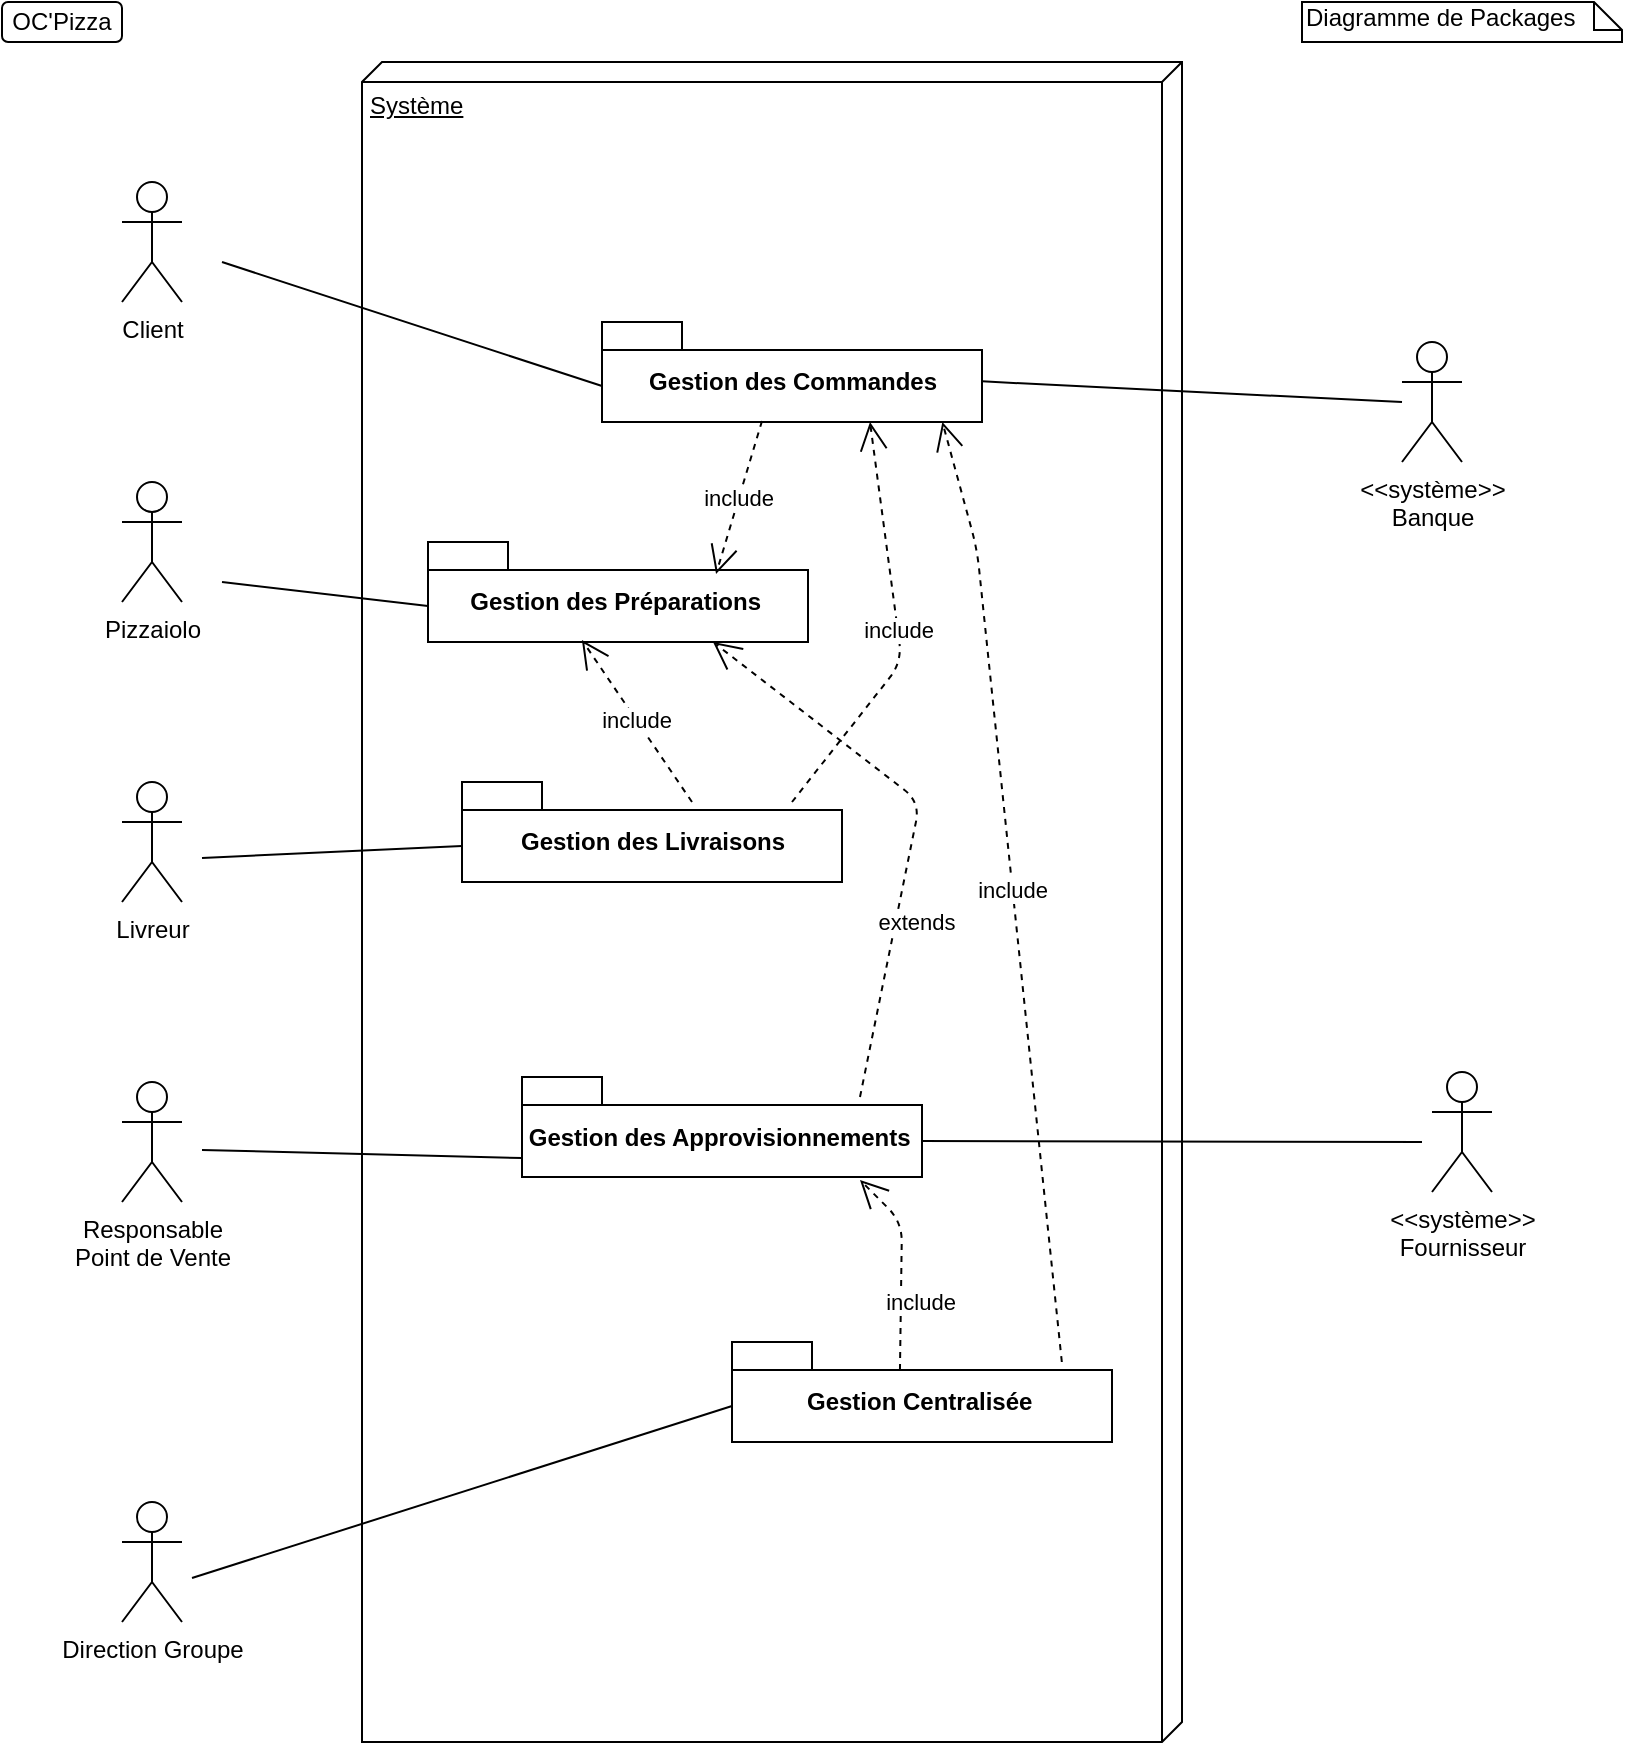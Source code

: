 <mxfile version="12.2.6" type="device" pages="1"><diagram id="ZVZr_ygmx5iWLDqqZzpk" name="Page-1"><mxGraphModel dx="1163" dy="645" grid="1" gridSize="10" guides="1" tooltips="1" connect="1" arrows="1" fold="1" page="1" pageScale="1" pageWidth="827" pageHeight="1169" math="0" shadow="0"><root><mxCell id="0"/><mxCell id="1" parent="0"/><mxCell id="j5gkcrr4GtRnIzvSabDF-7" value="Système" style="verticalAlign=top;align=left;spacingTop=8;spacingLeft=2;spacingRight=12;shape=cube;size=10;direction=south;fontStyle=4;html=1;" vertex="1" parent="1"><mxGeometry x="190" y="40" width="410" height="840" as="geometry"/></mxCell><mxCell id="HdKIo4G3xb_w0U2Cbs_q-2" value="OC'Pizza" style="rounded=1;whiteSpace=wrap;html=1;" parent="1" vertex="1"><mxGeometry x="10" y="10" width="60" height="20" as="geometry"/></mxCell><mxCell id="HdKIo4G3xb_w0U2Cbs_q-4" value="Diagramme de Packages" style="shape=note;whiteSpace=wrap;html=1;size=14;verticalAlign=top;align=left;spacingTop=-6;" parent="1" vertex="1"><mxGeometry x="660" y="10" width="160" height="20" as="geometry"/></mxCell><mxCell id="HdKIo4G3xb_w0U2Cbs_q-5" value="Client" style="shape=umlActor;verticalLabelPosition=bottom;labelBackgroundColor=#ffffff;verticalAlign=top;html=1;" parent="1" vertex="1"><mxGeometry x="70" y="100" width="30" height="60" as="geometry"/></mxCell><mxCell id="HdKIo4G3xb_w0U2Cbs_q-6" value="Gestion des Commandes" style="shape=folder;fontStyle=1;spacingTop=10;tabWidth=40;tabHeight=14;tabPosition=left;html=1;" parent="1" vertex="1"><mxGeometry x="310" y="170" width="190" height="50" as="geometry"/></mxCell><mxCell id="HdKIo4G3xb_w0U2Cbs_q-7" value="Livreur" style="shape=umlActor;verticalLabelPosition=bottom;labelBackgroundColor=#ffffff;verticalAlign=top;html=1;" parent="1" vertex="1"><mxGeometry x="70" y="400" width="30" height="60" as="geometry"/></mxCell><mxCell id="HdKIo4G3xb_w0U2Cbs_q-8" value="Pizzaiolo" style="shape=umlActor;verticalLabelPosition=bottom;labelBackgroundColor=#ffffff;verticalAlign=top;html=1;" parent="1" vertex="1"><mxGeometry x="70" y="250" width="30" height="60" as="geometry"/></mxCell><mxCell id="HdKIo4G3xb_w0U2Cbs_q-9" value="Gestion des Préparations&amp;nbsp;" style="shape=folder;fontStyle=1;spacingTop=10;tabWidth=40;tabHeight=14;tabPosition=left;html=1;" parent="1" vertex="1"><mxGeometry x="223" y="280" width="190" height="50" as="geometry"/></mxCell><mxCell id="HdKIo4G3xb_w0U2Cbs_q-12" value="Responsable&lt;br&gt;Point de Vente" style="shape=umlActor;verticalLabelPosition=bottom;labelBackgroundColor=#ffffff;verticalAlign=top;html=1;" parent="1" vertex="1"><mxGeometry x="70" y="550" width="30" height="60" as="geometry"/></mxCell><mxCell id="HdKIo4G3xb_w0U2Cbs_q-14" value="Gestion des Approvisionnements&amp;nbsp;" style="shape=folder;fontStyle=1;spacingTop=10;tabWidth=40;tabHeight=14;tabPosition=left;html=1;" parent="1" vertex="1"><mxGeometry x="270" y="547.5" width="200" height="50" as="geometry"/></mxCell><mxCell id="HdKIo4G3xb_w0U2Cbs_q-15" value="Direction Groupe" style="shape=umlActor;verticalLabelPosition=bottom;labelBackgroundColor=#ffffff;verticalAlign=top;html=1;" parent="1" vertex="1"><mxGeometry x="70" y="760" width="30" height="60" as="geometry"/></mxCell><mxCell id="HdKIo4G3xb_w0U2Cbs_q-16" value="Gestion Centralisée&amp;nbsp;" style="shape=folder;fontStyle=1;spacingTop=10;tabWidth=40;tabHeight=14;tabPosition=left;html=1;" parent="1" vertex="1"><mxGeometry x="375" y="680" width="190" height="50" as="geometry"/></mxCell><mxCell id="HdKIo4G3xb_w0U2Cbs_q-17" value="&amp;lt;&amp;lt;système&amp;gt;&amp;gt;&lt;br&gt;Banque" style="shape=umlActor;verticalLabelPosition=bottom;labelBackgroundColor=#ffffff;verticalAlign=top;html=1;" parent="1" vertex="1"><mxGeometry x="710" y="180" width="30" height="60" as="geometry"/></mxCell><mxCell id="IxdatQecGYE1X899Vrqu-1" value="Gestion des Livraisons" style="shape=folder;fontStyle=1;spacingTop=10;tabWidth=40;tabHeight=14;tabPosition=left;html=1;" parent="1" vertex="1"><mxGeometry x="240" y="400" width="190" height="50" as="geometry"/></mxCell><mxCell id="IxdatQecGYE1X899Vrqu-2" value="" style="endArrow=none;html=1;entryX=0;entryY=0;entryDx=0;entryDy=32;entryPerimeter=0;" parent="1" target="HdKIo4G3xb_w0U2Cbs_q-6" edge="1"><mxGeometry width="50" height="50" relative="1" as="geometry"><mxPoint x="120" y="140" as="sourcePoint"/><mxPoint x="170" y="90" as="targetPoint"/><Array as="points"/></mxGeometry></mxCell><mxCell id="IxdatQecGYE1X899Vrqu-3" value="" style="endArrow=none;html=1;entryX=0;entryY=0;entryDx=0;entryDy=32;entryPerimeter=0;" parent="1" target="HdKIo4G3xb_w0U2Cbs_q-9" edge="1"><mxGeometry width="50" height="50" relative="1" as="geometry"><mxPoint x="120" y="300" as="sourcePoint"/><mxPoint x="310" y="359.52" as="targetPoint"/><Array as="points"/></mxGeometry></mxCell><mxCell id="IxdatQecGYE1X899Vrqu-4" value="" style="endArrow=none;html=1;entryX=0;entryY=0;entryDx=0;entryDy=32;entryPerimeter=0;" parent="1" target="IxdatQecGYE1X899Vrqu-1" edge="1"><mxGeometry width="50" height="50" relative="1" as="geometry"><mxPoint x="110" y="438" as="sourcePoint"/><mxPoint x="300" y="460" as="targetPoint"/><Array as="points"/></mxGeometry></mxCell><mxCell id="IxdatQecGYE1X899Vrqu-5" value="" style="endArrow=none;html=1;" parent="1" edge="1"><mxGeometry width="50" height="50" relative="1" as="geometry"><mxPoint x="110" y="584" as="sourcePoint"/><mxPoint x="270" y="588" as="targetPoint"/><Array as="points"/></mxGeometry></mxCell><mxCell id="IxdatQecGYE1X899Vrqu-6" value="" style="endArrow=none;html=1;entryX=0;entryY=0;entryDx=0;entryDy=32;entryPerimeter=0;" parent="1" target="HdKIo4G3xb_w0U2Cbs_q-16" edge="1"><mxGeometry width="50" height="50" relative="1" as="geometry"><mxPoint x="105" y="798" as="sourcePoint"/><mxPoint x="305" y="802" as="targetPoint"/><Array as="points"/></mxGeometry></mxCell><mxCell id="IxdatQecGYE1X899Vrqu-7" value="" style="endArrow=none;html=1;entryX=0.144;entryY=0.8;entryDx=0;entryDy=0;entryPerimeter=0;" parent="1" source="HdKIo4G3xb_w0U2Cbs_q-6" edge="1"><mxGeometry width="50" height="50" relative="1" as="geometry"><mxPoint x="520" y="150.5" as="sourcePoint"/><mxPoint x="710" y="210.02" as="targetPoint"/><Array as="points"/></mxGeometry></mxCell><mxCell id="JQCB7Ql01NcaBx2Nnkqn-1" value="&amp;lt;&amp;lt;système&amp;gt;&amp;gt;&lt;br&gt;Fournisseur" style="shape=umlActor;verticalLabelPosition=bottom;labelBackgroundColor=#ffffff;verticalAlign=top;html=1;" parent="1" vertex="1"><mxGeometry x="725" y="545" width="30" height="60" as="geometry"/></mxCell><mxCell id="JQCB7Ql01NcaBx2Nnkqn-2" value="" style="endArrow=none;html=1;exitX=0;exitY=0;exitDx=200;exitDy=32;exitPerimeter=0;" parent="1" source="HdKIo4G3xb_w0U2Cbs_q-14" edge="1"><mxGeometry width="50" height="50" relative="1" as="geometry"><mxPoint x="660" y="640" as="sourcePoint"/><mxPoint x="720" y="580" as="targetPoint"/></mxGeometry></mxCell><mxCell id="JQCB7Ql01NcaBx2Nnkqn-5" value="include" style="endArrow=open;endSize=12;dashed=1;html=1;entryX=0.758;entryY=0.32;entryDx=0;entryDy=0;entryPerimeter=0;" parent="1" target="HdKIo4G3xb_w0U2Cbs_q-9" edge="1"><mxGeometry width="160" relative="1" as="geometry"><mxPoint x="390" y="219.5" as="sourcePoint"/><mxPoint x="365" y="290" as="targetPoint"/><mxPoint as="offset"/></mxGeometry></mxCell><mxCell id="JQCB7Ql01NcaBx2Nnkqn-6" value="extends" style="endArrow=open;endSize=12;dashed=1;html=1;entryX=0.75;entryY=1;entryDx=0;entryDy=0;entryPerimeter=0;exitX=0.845;exitY=0.2;exitDx=0;exitDy=0;exitPerimeter=0;" parent="1" source="HdKIo4G3xb_w0U2Cbs_q-14" target="HdKIo4G3xb_w0U2Cbs_q-9" edge="1"><mxGeometry x="-0.349" y="-10" width="160" relative="1" as="geometry"><mxPoint x="466" y="550" as="sourcePoint"/><mxPoint x="570" y="500" as="targetPoint"/><Array as="points"><mxPoint x="469" y="410"/></Array><mxPoint as="offset"/></mxGeometry></mxCell><mxCell id="JQCB7Ql01NcaBx2Nnkqn-8" value="include" style="endArrow=open;endSize=12;dashed=1;html=1;entryX=0.405;entryY=0.98;entryDx=0;entryDy=0;entryPerimeter=0;" parent="1" target="HdKIo4G3xb_w0U2Cbs_q-9" edge="1"><mxGeometry width="160" relative="1" as="geometry"><mxPoint x="355" y="410" as="sourcePoint"/><mxPoint x="510" y="410.5" as="targetPoint"/><Array as="points"/><mxPoint as="offset"/></mxGeometry></mxCell><mxCell id="JQCB7Ql01NcaBx2Nnkqn-12" value="include" style="endArrow=open;endSize=12;dashed=1;html=1;" parent="1" edge="1"><mxGeometry width="160" relative="1" as="geometry"><mxPoint x="405" y="410" as="sourcePoint"/><mxPoint x="444" y="220" as="targetPoint"/><Array as="points"><mxPoint x="460" y="340"/></Array></mxGeometry></mxCell><mxCell id="JQCB7Ql01NcaBx2Nnkqn-19" value="include" style="endArrow=open;endSize=12;dashed=1;html=1;exitX=0.442;exitY=0.28;exitDx=0;exitDy=0;exitPerimeter=0;entryX=0.845;entryY=1.03;entryDx=0;entryDy=0;entryPerimeter=0;" parent="1" source="HdKIo4G3xb_w0U2Cbs_q-16" target="HdKIo4G3xb_w0U2Cbs_q-14" edge="1"><mxGeometry x="-0.349" y="-10" width="160" relative="1" as="geometry"><mxPoint x="503.5" y="694" as="sourcePoint"/><mxPoint x="430" y="466.5" as="targetPoint"/><Array as="points"><mxPoint x="460" y="620"/></Array><mxPoint as="offset"/></mxGeometry></mxCell><mxCell id="j5gkcrr4GtRnIzvSabDF-4" value="include" style="endArrow=open;endSize=12;dashed=1;html=1;exitX=0.868;exitY=0.2;exitDx=0;exitDy=0;exitPerimeter=0;" edge="1" parent="1" source="HdKIo4G3xb_w0U2Cbs_q-16"><mxGeometry width="160" relative="1" as="geometry"><mxPoint x="547.5" y="375.808" as="sourcePoint"/><mxPoint x="480.18" y="220" as="targetPoint"/><Array as="points"><mxPoint x="497.5" y="283.5"/></Array></mxGeometry></mxCell></root></mxGraphModel></diagram></mxfile>